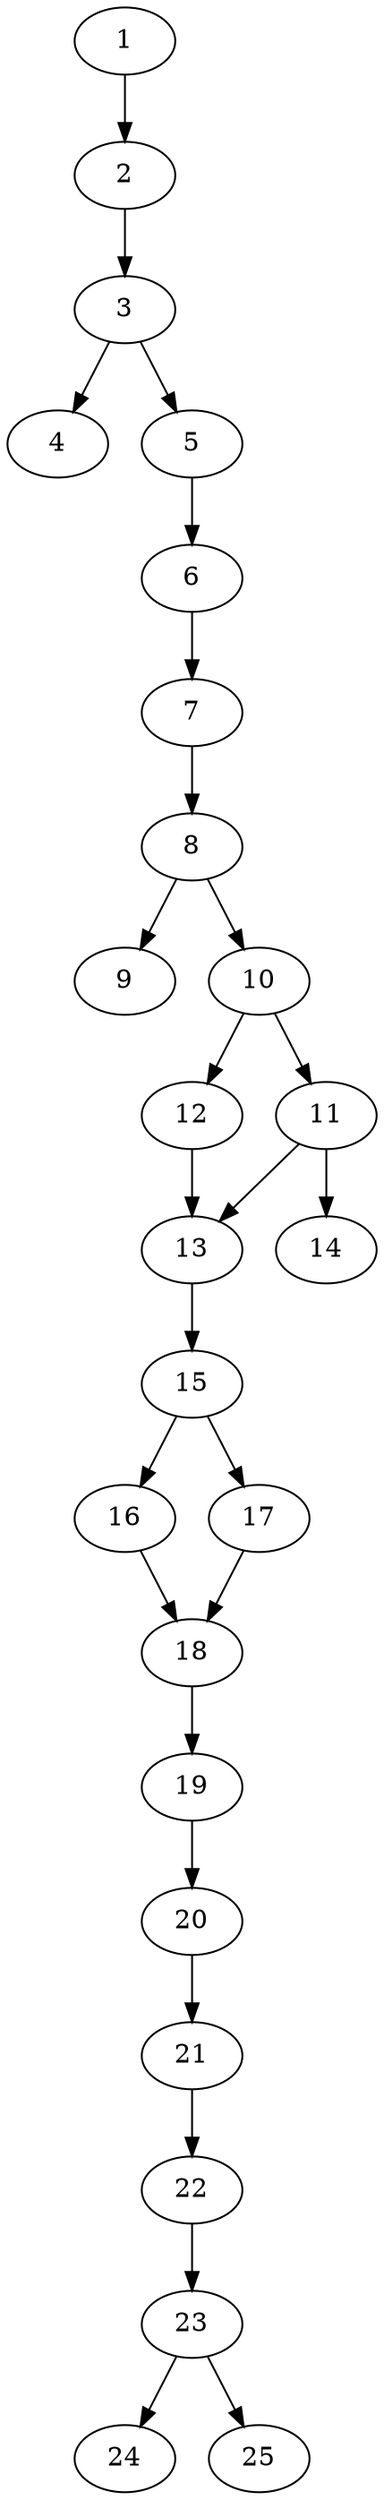 // DAG automatically generated by daggen at Thu Oct  3 14:00:39 2019
// ./daggen --dot -n 25 --ccr 0.4 --fat 0.3 --regular 0.9 --density 0.7 --mindata 5242880 --maxdata 52428800 
digraph G {
  1 [size="84881920", alpha="0.00", expect_size="33952768"] 
  1 -> 2 [size ="33952768"]
  2 [size="16865280", alpha="0.09", expect_size="6746112"] 
  2 -> 3 [size ="6746112"]
  3 [size="34890240", alpha="0.09", expect_size="13956096"] 
  3 -> 4 [size ="13956096"]
  3 -> 5 [size ="13956096"]
  4 [size="37168640", alpha="0.20", expect_size="14867456"] 
  5 [size="44241920", alpha="0.00", expect_size="17696768"] 
  5 -> 6 [size ="17696768"]
  6 [size="114398720", alpha="0.03", expect_size="45759488"] 
  6 -> 7 [size ="45759488"]
  7 [size="33922560", alpha="0.18", expect_size="13569024"] 
  7 -> 8 [size ="13569024"]
  8 [size="113610240", alpha="0.15", expect_size="45444096"] 
  8 -> 9 [size ="45444096"]
  8 -> 10 [size ="45444096"]
  9 [size="129310720", alpha="0.01", expect_size="51724288"] 
  10 [size="68610560", alpha="0.03", expect_size="27444224"] 
  10 -> 11 [size ="27444224"]
  10 -> 12 [size ="27444224"]
  11 [size="65607680", alpha="0.19", expect_size="26243072"] 
  11 -> 13 [size ="26243072"]
  11 -> 14 [size ="26243072"]
  12 [size="67993600", alpha="0.10", expect_size="27197440"] 
  12 -> 13 [size ="27197440"]
  13 [size="122775040", alpha="0.10", expect_size="49110016"] 
  13 -> 15 [size ="49110016"]
  14 [size="60410880", alpha="0.17", expect_size="24164352"] 
  15 [size="59983360", alpha="0.05", expect_size="23993344"] 
  15 -> 16 [size ="23993344"]
  15 -> 17 [size ="23993344"]
  16 [size="62090240", alpha="0.13", expect_size="24836096"] 
  16 -> 18 [size ="24836096"]
  17 [size="77386240", alpha="0.13", expect_size="30954496"] 
  17 -> 18 [size ="30954496"]
  18 [size="64130560", alpha="0.14", expect_size="25652224"] 
  18 -> 19 [size ="25652224"]
  19 [size="33233920", alpha="0.18", expect_size="13293568"] 
  19 -> 20 [size ="13293568"]
  20 [size="39293440", alpha="0.05", expect_size="15717376"] 
  20 -> 21 [size ="15717376"]
  21 [size="57771520", alpha="0.05", expect_size="23108608"] 
  21 -> 22 [size ="23108608"]
  22 [size="51489280", alpha="0.06", expect_size="20595712"] 
  22 -> 23 [size ="20595712"]
  23 [size="110446080", alpha="0.10", expect_size="44178432"] 
  23 -> 24 [size ="44178432"]
  23 -> 25 [size ="44178432"]
  24 [size="52190720", alpha="0.18", expect_size="20876288"] 
  25 [size="34368000", alpha="0.11", expect_size="13747200"] 
}
